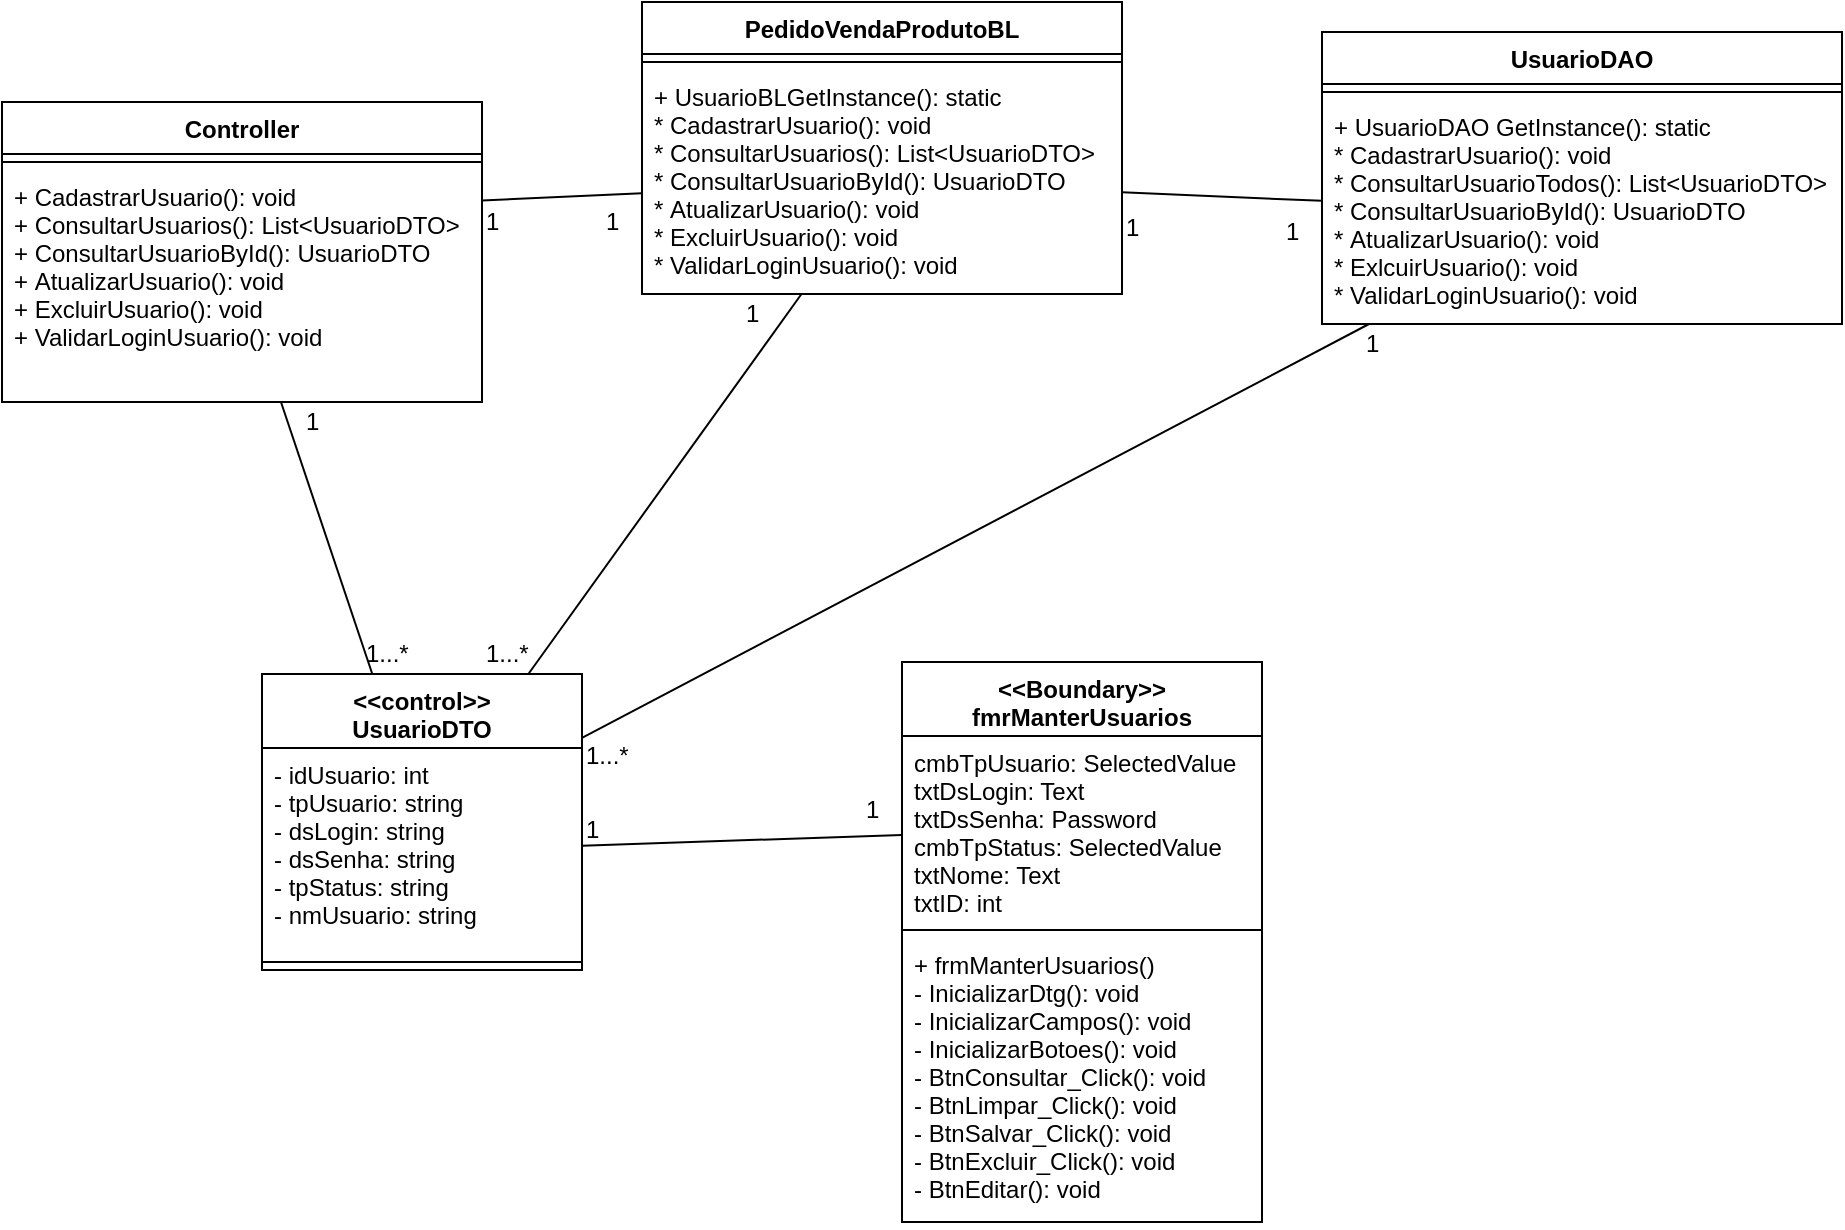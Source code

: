 <mxfile version="11.3.0" type="device" pages="1"><diagram id="AASJseJ5BkPF5lhtciRv" name="Page-1"><mxGraphModel dx="1681" dy="1665" grid="1" gridSize="10" guides="1" tooltips="1" connect="1" arrows="1" fold="1" page="1" pageScale="1" pageWidth="827" pageHeight="1169" math="0" shadow="0"><root><mxCell id="0"/><mxCell id="1" parent="0"/><mxCell id="j1PLxLBITHVdIoppubi7-3" value="&lt;&lt;Boundary&gt;&gt;&#10;fmrManterUsuarios" style="swimlane;fontStyle=1;align=center;verticalAlign=top;childLayout=stackLayout;horizontal=1;startSize=37;horizontalStack=0;resizeParent=1;resizeParentMax=0;resizeLast=0;collapsible=1;marginBottom=0;" parent="1" vertex="1"><mxGeometry x="370" y="210" width="180" height="280" as="geometry"/></mxCell><mxCell id="j1PLxLBITHVdIoppubi7-4" value="cmbTpUsuario: SelectedValue&#10;txtDsLogin: Text&#10;txtDsSenha: Password &#10;cmbTpStatus: SelectedValue&#10;txtNome: Text &#10;txtID: int" style="text;strokeColor=none;fillColor=none;align=left;verticalAlign=top;spacingLeft=4;spacingRight=4;overflow=hidden;rotatable=0;points=[[0,0.5],[1,0.5]];portConstraint=eastwest;" parent="j1PLxLBITHVdIoppubi7-3" vertex="1"><mxGeometry y="37" width="180" height="93" as="geometry"/></mxCell><mxCell id="j1PLxLBITHVdIoppubi7-5" value="" style="line;strokeWidth=1;fillColor=none;align=left;verticalAlign=middle;spacingTop=-1;spacingLeft=3;spacingRight=3;rotatable=0;labelPosition=right;points=[];portConstraint=eastwest;" parent="j1PLxLBITHVdIoppubi7-3" vertex="1"><mxGeometry y="130" width="180" height="8" as="geometry"/></mxCell><mxCell id="j1PLxLBITHVdIoppubi7-6" value="+ frmManterUsuarios()&#10;- InicializarDtg(): void&#10;- InicializarCampos(): void&#10;- InicializarBotoes(): void&#10;- BtnConsultar_Click(): void&#10;- BtnLimpar_Click(): void&#10;- BtnSalvar_Click(): void&#10;- BtnExcluir_Click(): void&#10;- BtnEditar(): void" style="text;strokeColor=none;fillColor=none;align=left;verticalAlign=top;spacingLeft=4;spacingRight=4;overflow=hidden;rotatable=0;points=[[0,0.5],[1,0.5]];portConstraint=eastwest;" parent="j1PLxLBITHVdIoppubi7-3" vertex="1"><mxGeometry y="138" width="180" height="142" as="geometry"/></mxCell><mxCell id="j1PLxLBITHVdIoppubi7-8" value="&lt;&lt;control&gt;&gt;&#10;UsuarioDTO" style="swimlane;fontStyle=1;align=center;verticalAlign=top;childLayout=stackLayout;horizontal=1;startSize=37;horizontalStack=0;resizeParent=1;resizeParentMax=0;resizeLast=0;collapsible=1;marginBottom=0;" parent="1" vertex="1"><mxGeometry x="50" y="216" width="160" height="148" as="geometry"/></mxCell><mxCell id="j1PLxLBITHVdIoppubi7-9" value="- idUsuario: int&#10;- tpUsuario: string&#10;- dsLogin: string&#10;- dsSenha: string&#10;- tpStatus: string&#10;- nmUsuario: string" style="text;strokeColor=none;fillColor=none;align=left;verticalAlign=top;spacingLeft=4;spacingRight=4;overflow=hidden;rotatable=0;points=[[0,0.5],[1,0.5]];portConstraint=eastwest;" parent="j1PLxLBITHVdIoppubi7-8" vertex="1"><mxGeometry y="37" width="160" height="103" as="geometry"/></mxCell><mxCell id="j1PLxLBITHVdIoppubi7-10" value="" style="line;strokeWidth=1;fillColor=none;align=left;verticalAlign=middle;spacingTop=-1;spacingLeft=3;spacingRight=3;rotatable=0;labelPosition=right;points=[];portConstraint=eastwest;" parent="j1PLxLBITHVdIoppubi7-8" vertex="1"><mxGeometry y="140" width="160" height="8" as="geometry"/></mxCell><mxCell id="j1PLxLBITHVdIoppubi7-12" value="Controller" style="swimlane;fontStyle=1;align=center;verticalAlign=top;childLayout=stackLayout;horizontal=1;startSize=26;horizontalStack=0;resizeParent=1;resizeParentMax=0;resizeLast=0;collapsible=1;marginBottom=0;" parent="1" vertex="1"><mxGeometry x="-80" y="-70" width="240" height="150" as="geometry"/></mxCell><mxCell id="j1PLxLBITHVdIoppubi7-14" value="" style="line;strokeWidth=1;fillColor=none;align=left;verticalAlign=middle;spacingTop=-1;spacingLeft=3;spacingRight=3;rotatable=0;labelPosition=right;points=[];portConstraint=eastwest;" parent="j1PLxLBITHVdIoppubi7-12" vertex="1"><mxGeometry y="26" width="240" height="8" as="geometry"/></mxCell><mxCell id="j1PLxLBITHVdIoppubi7-15" value="+ CadastrarUsuario(): void&#10;+ ConsultarUsuarios(): List&lt;UsuarioDTO&gt;&#10;+ ConsultarUsuarioById(): UsuarioDTO&#10;+ AtualizarUsuario(): void&#10;+ ExcluirUsuario(): void&#10;+ ValidarLoginUsuario(): void" style="text;strokeColor=none;fillColor=none;align=left;verticalAlign=top;spacingLeft=4;spacingRight=4;overflow=hidden;rotatable=0;points=[[0,0.5],[1,0.5]];portConstraint=eastwest;" parent="j1PLxLBITHVdIoppubi7-12" vertex="1"><mxGeometry y="34" width="240" height="116" as="geometry"/></mxCell><mxCell id="JR7KG_EqEsOxKLksxQKt-1" value="PedidoVendaProdutoBL" style="swimlane;fontStyle=1;align=center;verticalAlign=top;childLayout=stackLayout;horizontal=1;startSize=26;horizontalStack=0;resizeParent=1;resizeParentMax=0;resizeLast=0;collapsible=1;marginBottom=0;" parent="1" vertex="1"><mxGeometry x="240" y="-120" width="240" height="146" as="geometry"/></mxCell><mxCell id="JR7KG_EqEsOxKLksxQKt-3" value="" style="line;strokeWidth=1;fillColor=none;align=left;verticalAlign=middle;spacingTop=-1;spacingLeft=3;spacingRight=3;rotatable=0;labelPosition=right;points=[];portConstraint=eastwest;" parent="JR7KG_EqEsOxKLksxQKt-1" vertex="1"><mxGeometry y="26" width="240" height="8" as="geometry"/></mxCell><mxCell id="JR7KG_EqEsOxKLksxQKt-4" value="+ UsuarioBLGetInstance(): static&#10;* CadastrarUsuario(): void&#10;* ConsultarUsuarios(): List&lt;UsuarioDTO&gt;&#10;* ConsultarUsuarioById(): UsuarioDTO&#10;* AtualizarUsuario(): void&#10;* ExcluirUsuario(): void&#10;* ValidarLoginUsuario(): void&#10;" style="text;strokeColor=none;fillColor=none;align=left;verticalAlign=top;spacingLeft=4;spacingRight=4;overflow=hidden;rotatable=0;points=[[0,0.5],[1,0.5]];portConstraint=eastwest;" parent="JR7KG_EqEsOxKLksxQKt-1" vertex="1"><mxGeometry y="34" width="240" height="112" as="geometry"/></mxCell><mxCell id="JR7KG_EqEsOxKLksxQKt-7" value="UsuarioDAO" style="swimlane;fontStyle=1;align=center;verticalAlign=top;childLayout=stackLayout;horizontal=1;startSize=26;horizontalStack=0;resizeParent=1;resizeParentMax=0;resizeLast=0;collapsible=1;marginBottom=0;" parent="1" vertex="1"><mxGeometry x="580" y="-105" width="260" height="146" as="geometry"/></mxCell><mxCell id="JR7KG_EqEsOxKLksxQKt-9" value="" style="line;strokeWidth=1;fillColor=none;align=left;verticalAlign=middle;spacingTop=-1;spacingLeft=3;spacingRight=3;rotatable=0;labelPosition=right;points=[];portConstraint=eastwest;" parent="JR7KG_EqEsOxKLksxQKt-7" vertex="1"><mxGeometry y="26" width="260" height="8" as="geometry"/></mxCell><mxCell id="JR7KG_EqEsOxKLksxQKt-10" value="+ UsuarioDAO GetInstance(): static&#10;* CadastrarUsuario(): void&#10;* ConsultarUsuarioTodos(): List&lt;UsuarioDTO&gt;&#10;* ConsultarUsuarioById(): UsuarioDTO&#10;* AtualizarUsuario(): void&#10;* ExlcuirUsuario(): void&#10;* ValidarLoginUsuario(): void" style="text;strokeColor=none;fillColor=none;align=left;verticalAlign=top;spacingLeft=4;spacingRight=4;overflow=hidden;rotatable=0;points=[[0,0.5],[1,0.5]];portConstraint=eastwest;" parent="JR7KG_EqEsOxKLksxQKt-7" vertex="1"><mxGeometry y="34" width="260" height="112" as="geometry"/></mxCell><mxCell id="2piTSe34EKCKffggQVRJ-1" value="" style="endArrow=none;html=1;" parent="1" source="j1PLxLBITHVdIoppubi7-9" target="j1PLxLBITHVdIoppubi7-4" edge="1"><mxGeometry width="50" height="50" relative="1" as="geometry"><mxPoint x="10" y="450" as="sourcePoint"/><mxPoint x="90" y="440" as="targetPoint"/></mxGeometry></mxCell><mxCell id="2piTSe34EKCKffggQVRJ-2" value="" style="endArrow=none;html=1;" parent="1" source="j1PLxLBITHVdIoppubi7-8" target="j1PLxLBITHVdIoppubi7-15" edge="1"><mxGeometry width="50" height="50" relative="1" as="geometry"><mxPoint x="100" y="195.333" as="sourcePoint"/><mxPoint x="260" y="190" as="targetPoint"/></mxGeometry></mxCell><mxCell id="2piTSe34EKCKffggQVRJ-3" value="" style="endArrow=none;html=1;" parent="1" source="j1PLxLBITHVdIoppubi7-8" target="JR7KG_EqEsOxKLksxQKt-4" edge="1"><mxGeometry width="50" height="50" relative="1" as="geometry"><mxPoint x="189.908" y="231" as="sourcePoint"/><mxPoint x="160.023" y="75" as="targetPoint"/></mxGeometry></mxCell><mxCell id="2piTSe34EKCKffggQVRJ-4" value="" style="endArrow=none;html=1;" parent="1" source="j1PLxLBITHVdIoppubi7-8" target="JR7KG_EqEsOxKLksxQKt-10" edge="1"><mxGeometry width="50" height="50" relative="1" as="geometry"><mxPoint x="309.908" y="286" as="sourcePoint"/><mxPoint x="280.023" y="130" as="targetPoint"/></mxGeometry></mxCell><mxCell id="2piTSe34EKCKffggQVRJ-5" value="" style="endArrow=none;html=1;" parent="1" target="JR7KG_EqEsOxKLksxQKt-4" edge="1"><mxGeometry width="50" height="50" relative="1" as="geometry"><mxPoint x="160" y="-20.714" as="sourcePoint"/><mxPoint x="230" y="-50" as="targetPoint"/></mxGeometry></mxCell><mxCell id="2piTSe34EKCKffggQVRJ-6" value="" style="endArrow=none;html=1;" parent="1" source="JR7KG_EqEsOxKLksxQKt-4" target="JR7KG_EqEsOxKLksxQKt-10" edge="1"><mxGeometry width="50" height="50" relative="1" as="geometry"><mxPoint x="510" y="-20" as="sourcePoint"/><mxPoint x="560" y="-70" as="targetPoint"/></mxGeometry></mxCell><mxCell id="dA1YUaVqT2UgCkZIR76Y-1" value="1" style="text;html=1;resizable=0;points=[];autosize=1;align=left;verticalAlign=top;spacingTop=-4;" parent="1" vertex="1"><mxGeometry x="480" y="-17" width="20" height="20" as="geometry"/></mxCell><mxCell id="dA1YUaVqT2UgCkZIR76Y-2" value="1" style="text;html=1;resizable=0;points=[];autosize=1;align=left;verticalAlign=top;spacingTop=-4;" parent="1" vertex="1"><mxGeometry x="560" y="-15" width="20" height="20" as="geometry"/></mxCell><mxCell id="dA1YUaVqT2UgCkZIR76Y-3" value="1" style="text;html=1;resizable=0;points=[];autosize=1;align=left;verticalAlign=top;spacingTop=-4;" parent="1" vertex="1"><mxGeometry x="160" y="-20" width="20" height="20" as="geometry"/></mxCell><mxCell id="dA1YUaVqT2UgCkZIR76Y-4" value="1" style="text;html=1;resizable=0;points=[];autosize=1;align=left;verticalAlign=top;spacingTop=-4;" parent="1" vertex="1"><mxGeometry x="220" y="-20" width="20" height="20" as="geometry"/></mxCell><mxCell id="dA1YUaVqT2UgCkZIR76Y-5" value="1" style="text;html=1;resizable=0;points=[];autosize=1;align=left;verticalAlign=top;spacingTop=-4;" parent="1" vertex="1"><mxGeometry x="70" y="80" width="20" height="20" as="geometry"/></mxCell><mxCell id="dA1YUaVqT2UgCkZIR76Y-6" value="1...*" style="text;html=1;resizable=0;points=[];autosize=1;align=left;verticalAlign=top;spacingTop=-4;" parent="1" vertex="1"><mxGeometry x="100" y="196" width="40" height="20" as="geometry"/></mxCell><mxCell id="dA1YUaVqT2UgCkZIR76Y-7" value="1" style="text;html=1;resizable=0;points=[];autosize=1;align=left;verticalAlign=top;spacingTop=-4;" parent="1" vertex="1"><mxGeometry x="290" y="26" width="20" height="20" as="geometry"/></mxCell><mxCell id="dA1YUaVqT2UgCkZIR76Y-8" value="1...*" style="text;html=1;resizable=0;points=[];autosize=1;align=left;verticalAlign=top;spacingTop=-4;" parent="1" vertex="1"><mxGeometry x="160" y="196" width="40" height="20" as="geometry"/></mxCell><mxCell id="dA1YUaVqT2UgCkZIR76Y-9" value="1...*" style="text;html=1;resizable=0;points=[];autosize=1;align=left;verticalAlign=top;spacingTop=-4;" parent="1" vertex="1"><mxGeometry x="210" y="247" width="40" height="20" as="geometry"/></mxCell><mxCell id="dA1YUaVqT2UgCkZIR76Y-10" value="1" style="text;html=1;resizable=0;points=[];autosize=1;align=left;verticalAlign=top;spacingTop=-4;" parent="1" vertex="1"><mxGeometry x="600" y="41" width="20" height="20" as="geometry"/></mxCell><mxCell id="dA1YUaVqT2UgCkZIR76Y-11" value="1" style="text;html=1;resizable=0;points=[];autosize=1;align=left;verticalAlign=top;spacingTop=-4;" parent="1" vertex="1"><mxGeometry x="210" y="283.5" width="20" height="20" as="geometry"/></mxCell><mxCell id="dA1YUaVqT2UgCkZIR76Y-12" value="1" style="text;html=1;resizable=0;points=[];autosize=1;align=left;verticalAlign=top;spacingTop=-4;" parent="1" vertex="1"><mxGeometry x="350" y="273.5" width="20" height="20" as="geometry"/></mxCell></root></mxGraphModel></diagram></mxfile>